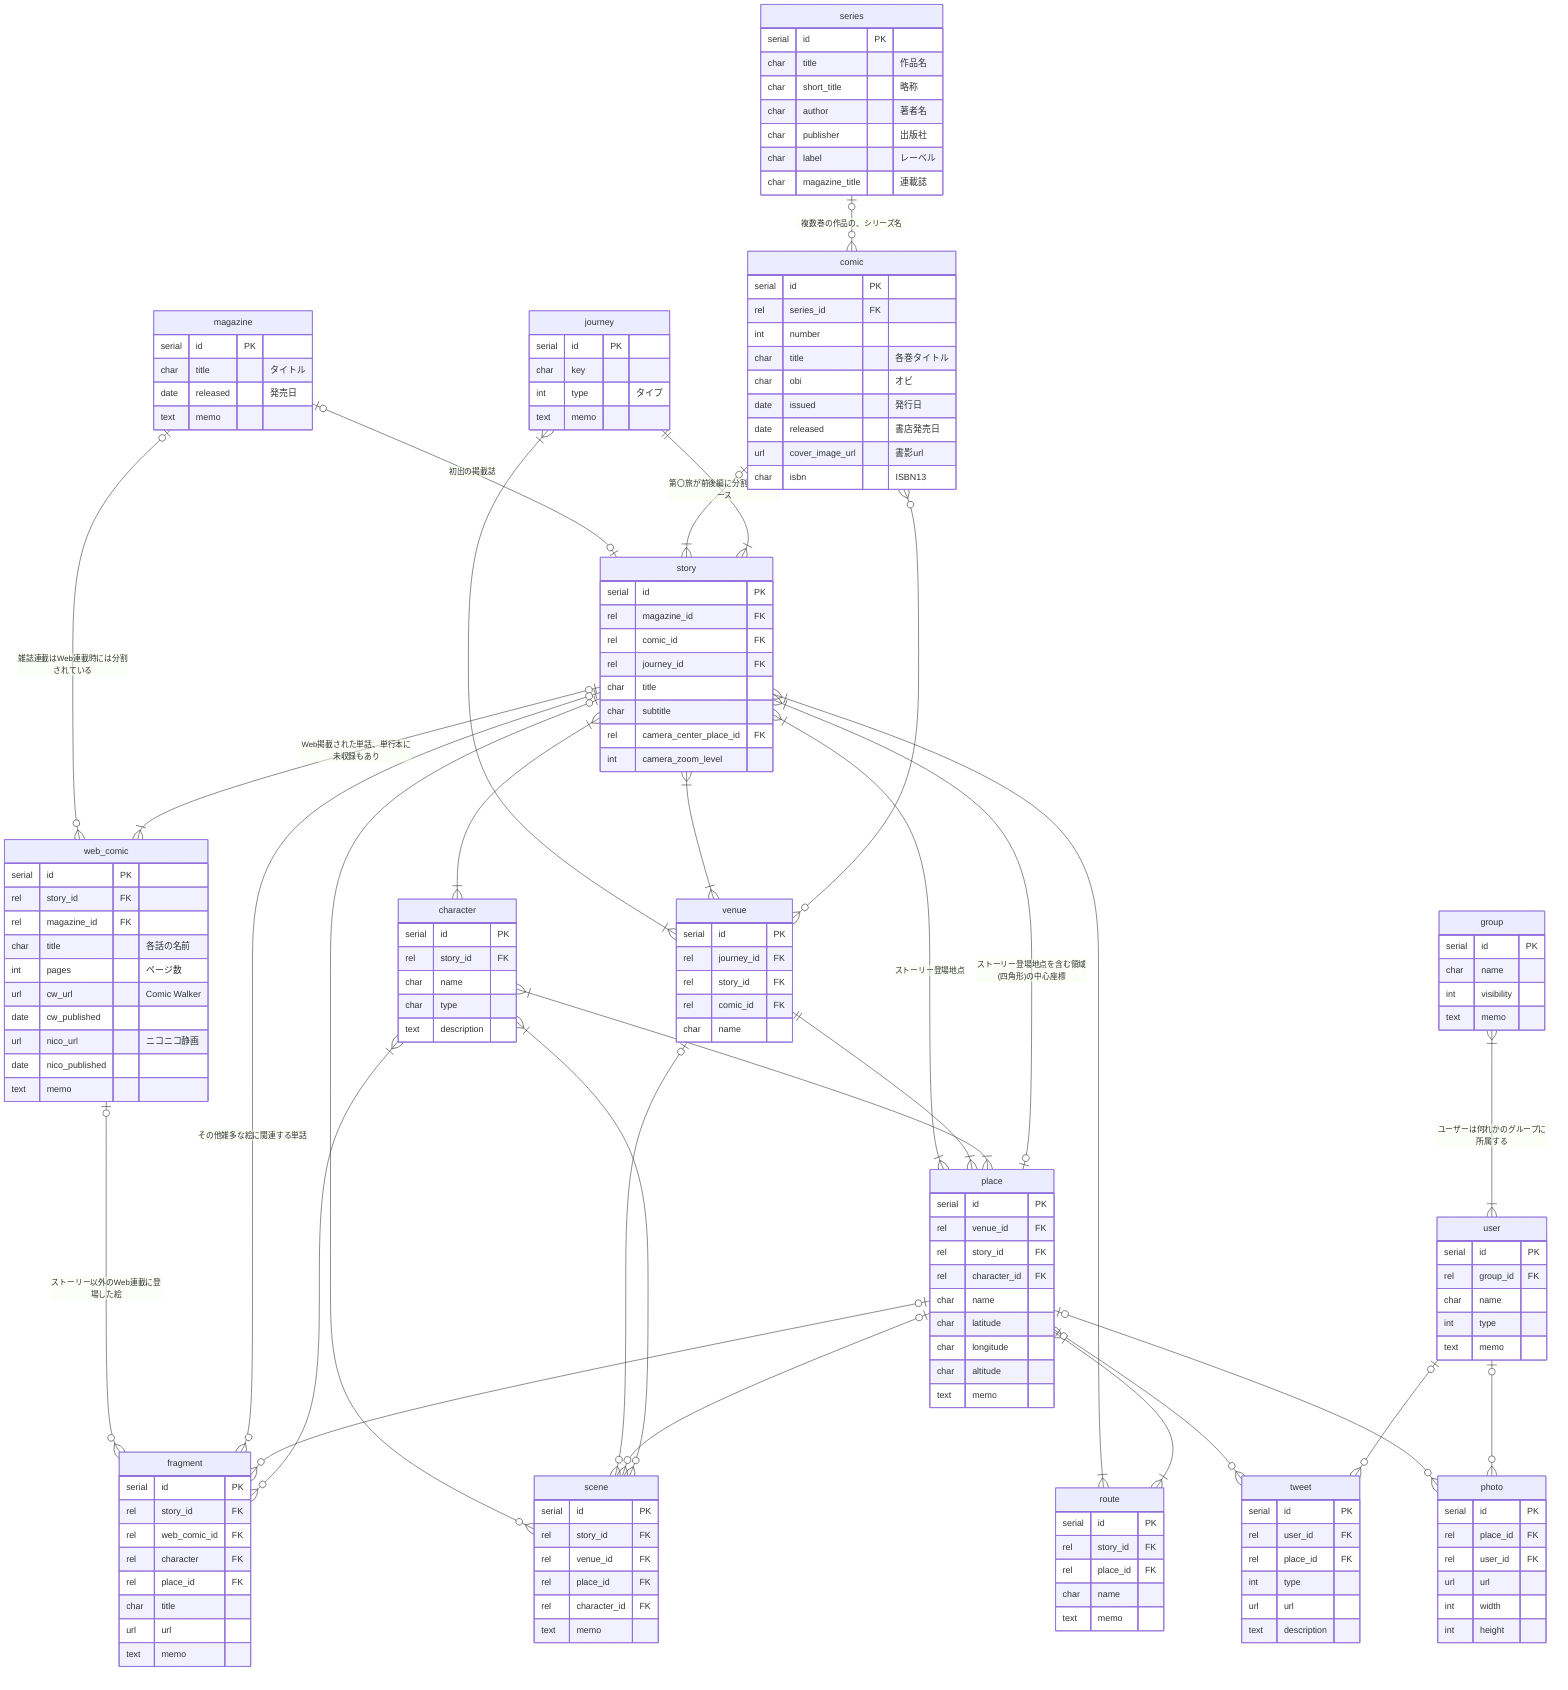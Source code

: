 erDiagram
    series |o--o{ comic : "複数巻の作品の、シリーズ名"
    %% magazine_id 雑誌に載らないストーリー、掲載がない号もある
    magazine |o--o| story : "初出の掲載誌"
    magazine |o--o{ web_comic : "雑誌連載はWeb連載時には分割されている"
    story |o--|{ web_comic : "Web掲載された単話、単行本に未収録もあり"
    web_comic |o--o{ fragment : "ストーリー以外のWeb連載に登場した絵"
    comic |o--|{ story : ""
    journey ||--|{ story : "第〇旅が前後編に分割されるケース"
    journey }|--|{ venue : ""
    story |o--o{ fragment : "その他雑多な絵に関連する単話"
    story |o--o{ scene : ""
    story }|--|{ venue : ""
    story }|--|{ place : "ストーリー登場地点"
    %% camera_center_place_id
    place |o--|{ story : "ストーリー登場地点を含む領域(四角形)の中心座標"
    story }|--|{ route : ""
    story }|--|{ character : ""
    place }|--|{ route : ""
    venue ||--|{ place : ""
    venue |o--o{ scene : ""
    comic }o--o{ venue : ""
    place |o--o{ fragment : ""
    place |o--o{ scene : ""
    place |o--o{ tweet : ""
    place |o--o{ photo : ""
    character }|--|{ place : ""
    character }|--o{ fragment : ""
    character }|--o{ scene : ""
    user |o--o{ tweet : ""
    user |o--o{ photo : ""
    group }|--|{ user : "ユーザーは何れかのグループに所属する"


%% series
series {
    serial id PK
    %% 正確な作品の名称
    char title "作品名"
    %% 略称や通称で代表的なもの
    char short_title "略称"
    char author "著者名"
    %% 出版社 例：KADOKAWA
    char publisher "出版社"
    %% コミック・シリーズのレーベル名称 例：電撃コミックスNEXT
    char label "レーベル"
    %% 雑誌連載の誌名か、Web連載のレーベル名称
    char magazine_title "連載誌"
}

%% comic 単行本 1巻、2巻、…。単巻のみの場合はseries_id=NULL
comic {
    serial id PK
    %% series comic one2many
    rel series_id FK
    %% 第n巻
    int number
    %% 例：ざつ旅-That's Journey- 1
    char title "各巻タイトル"
    %% 特徴的な帯の文言
    char obi "オビ"
    %% 巻末の奥付にある、初版発行日
    date issued "発行日"
    date released "書店発売日"
    %% 版元ドットコムの書誌情報DBより
    url cover_image_url "書影url"
    char isbn "ISBN13"
}

%% web_comic Web連載 第1旅(1)、番外旅、一枚モノ、…
web_comic {
    serial id PK
    %% story web_comic one2many
    rel story_id FK
    %% magazine web_comic one2many
    rel magazine_id FK
    char title "各話の名前"
    int pages "ページ数"
    url cw_url "Comic Walker"
    date cw_published
    url nico_url "ニコニコ静画"
    date nico_published
    text memo
}

%% magazine 雑誌連載 マオウ
magazine {
    serial id PK
    %% 雑誌のタイトル 例：電撃マオウ 2020年1月号
    char title "タイトル"
    %% 書店等での発売日 ※タイトルの月の2か月前27日前後
    date released "発売日"
    text memo
}

%% fragment その他媒体 表紙カラー、店舗特典、ポスター。コミック収録と未収録がある
fragment {
    serial id PK
    %% story fragment one2many
    rel story_id FK
    %% web_comic fragment one2many
    rel web_comic_id FK
    %% character fragment many2many
    rel character FK
    %% place fragment one2many
    rel place_id FK
    char title
    url url
    text memo
}

%% journey 第〇旅、番外旅
journey {
    serial id PK
    char key
    %% 1:本編 2:番外旅 9:その他
    int type "タイプ"
    text memo
}

%% story 単行本の単話 第〇旅前編、第〇旅後編。コミック未収録もある
story {
    serial id PK
    %% magazine story one2one
    rel magazine_id FK
    %% comic story one2many
    rel comic_id FK
    %% journey story one2many
    rel journey_id FK
    char title
    char subtitle
    %% place story one2many このストーリーに登場する主な地点をすべて包含するような範囲（四角形）の中心
    rel camera_center_place_id FK
    int camera_zoom_level
}

%% venue 目的地 会津、松島、那須、…
venue {
    serial id PK
    %% journey venue many2many
    rel journey_id FK
    %% story venue many2many
    rel story_id FK
    %% comic venue many2many
    rel comic_id FK
    char name
}

%% place 場所 東京駅の顔出しパネル、登場店舗、宿泊場所、観光名所、施設、交通拠点
place {
    serial id PK
    %% venue place one2many
    rel venue_id FK
    %% story place many2many
    rel story_id FK
    %% character place many2many
    rel character_id FK
    char name
    char latitude
    char longitude
    char altitude
    text memo
}

%% route 経路 placeを組み合わせて経路とする
route {
    serial id PK
    %% story route many2many
    rel story_id FK
    %% place route many2many
    rel place_id FK
    char name
    text memo
}

%% character キャラクター 主要5人、編集部、他
character {
    serial id PK
    %% story character many2many
    rel story_id FK
    char name
    char type
    text description
}

%% scene シーン 名シーン、ざつ旅ARのマーカー
scene {
    serial id PK
    %% story scene one2many
    rel story_id FK
    %% venue scene one2many
    rel venue_id FK
    %% place scene one2many
    rel place_id FK
    %% character scene many2many
    rel character_id FK
    text memo
}

%% photo flickr (google place photo api有料)
photo {
    serial id PK
    %% place photo one2many
    rel place_id FK
    %% user photo one2many
    rel user_id FK
    url url
    int width
    int height
}

%% tweet Twitter 石坂さん、鈴ヶ森さん、読者等、無関係
tweet {
    serial id PK
    %% user tweet one2many
    rel user_id FK
    %% place tweet one2many
    rel place_id FK
    int type
    url url
    text description
}

%% user ユーザー 利用者
user {
    serial id PK
    %% group user many2many
    rel group_id FK
    char name
    int type
    text memo
}

%% group グループ
group {
    serial id PK
    char name
    int visibility
    text memo
}

%% role
%% permission 権限